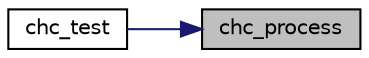 digraph "chc_process"
{
 // LATEX_PDF_SIZE
  edge [fontname="Helvetica",fontsize="10",labelfontname="Helvetica",labelfontsize="10"];
  node [fontname="Helvetica",fontsize="10",shape=record];
  rankdir="RL";
  Node46 [label="chc_process",height=0.2,width=0.4,color="black", fillcolor="grey75", style="filled", fontcolor="black",tooltip="Process a block of memory though the hash."];
  Node46 -> Node47 [dir="back",color="midnightblue",fontsize="10",style="solid",fontname="Helvetica"];
  Node47 [label="chc_test",height=0.2,width=0.4,color="black", fillcolor="white", style="filled",URL="$chc_8c.html#a1467e832993ba079f27160687745fdcd",tooltip="Self-test the hash."];
}
